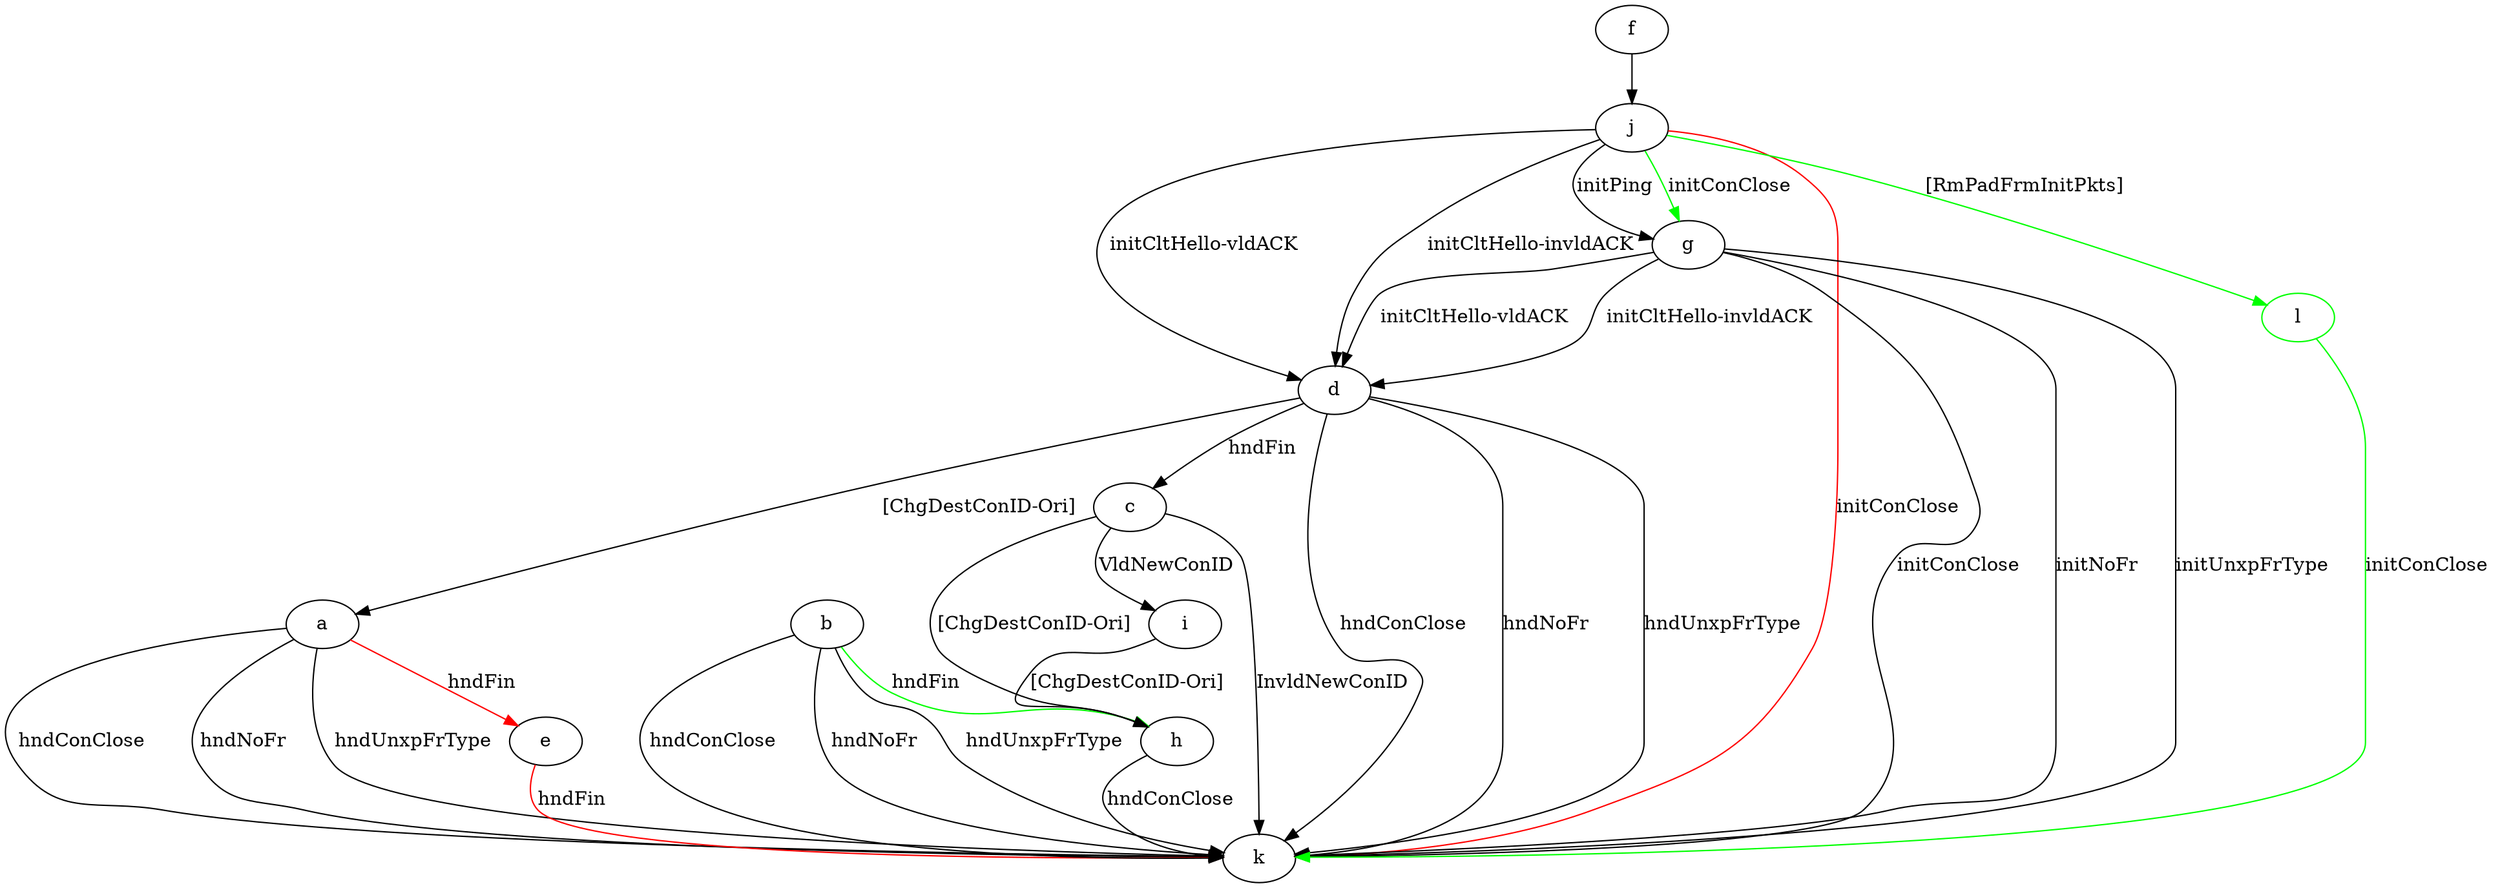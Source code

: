 digraph "" {
	a -> e	[key=0,
		color=red,
		label="hndFin "];
	a -> k	[key=0,
		label="hndConClose "];
	a -> k	[key=1,
		label="hndNoFr "];
	a -> k	[key=2,
		label="hndUnxpFrType "];
	b -> h	[key=0,
		color=green,
		label="hndFin "];
	b -> k	[key=0,
		label="hndConClose "];
	b -> k	[key=1,
		label="hndNoFr "];
	b -> k	[key=2,
		label="hndUnxpFrType "];
	c -> h	[key=0,
		label="[ChgDestConID-Ori] "];
	c -> i	[key=0,
		label="VldNewConID "];
	c -> k	[key=0,
		label="InvldNewConID "];
	d -> a	[key=0,
		label="[ChgDestConID-Ori] "];
	d -> c	[key=0,
		label="hndFin "];
	d -> k	[key=0,
		label="hndConClose "];
	d -> k	[key=1,
		label="hndNoFr "];
	d -> k	[key=2,
		label="hndUnxpFrType "];
	e -> k	[key=0,
		color=red,
		label="hndFin "];
	f -> j	[key=0];
	g -> d	[key=0,
		label="initCltHello-vldACK "];
	g -> d	[key=1,
		label="initCltHello-invldACK "];
	g -> k	[key=0,
		label="initConClose "];
	g -> k	[key=1,
		label="initNoFr "];
	g -> k	[key=2,
		label="initUnxpFrType "];
	h -> k	[key=0,
		label="hndConClose "];
	i -> h	[key=0,
		label="[ChgDestConID-Ori] "];
	j -> d	[key=0,
		label="initCltHello-vldACK "];
	j -> d	[key=1,
		label="initCltHello-invldACK "];
	j -> g	[key=0,
		label="initPing "];
	j -> g	[key=1,
		color=green,
		label="initConClose "];
	j -> k	[key=0,
		color=red,
		label="initConClose "];
	l	[color=green];
	j -> l	[key=0,
		color=green,
		label="[RmPadFrmInitPkts] "];
	l -> k	[key=0,
		color=green,
		label="initConClose "];
}
